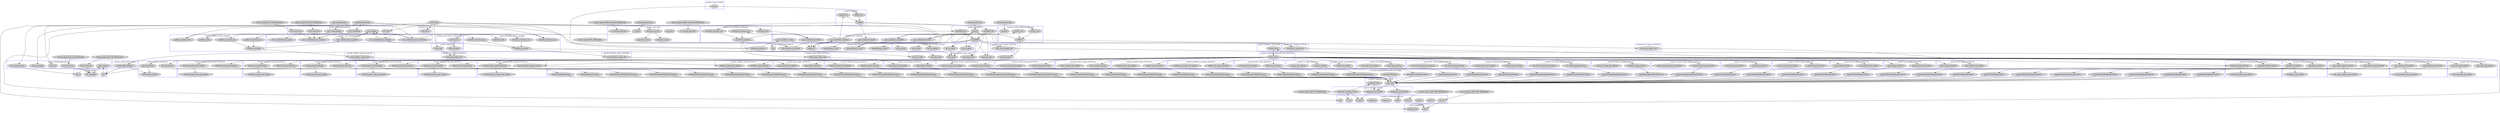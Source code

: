 digraph Tower {
    thread_signal_SPI1_IRQHandler [style=filled];
    thread_signal_DMA1_Stream2_IRQHandler [style=filled];
    thread_signal_DMA1_Stream4_IRQHandler [style=filled];
    thread_signal_I2C1_ER_IRQHandler [style=filled];
    thread_signal_I2C1_EV_IRQHandler [style=filled];
    thread_signal_I2C2_ER_IRQHandler [style=filled];
    thread_signal_I2C2_EV_IRQHandler [style=filled];
    thread_signal_CAN1_RX0_IRQHandler [style=filled];
    thread_signal_CAN1_RX1_IRQHandler [style=filled];
    thread_signal_CAN1_TX_IRQHandler [style=filled];
    thread_period_1ms [style=filled];
    thread_period_5ms [style=filled];
    thread_period_10ms [style=filled];
    thread_period_20ms [style=filled];
    thread_period_33ms [style=filled];
    thread_init [style=filled];
    subgraph  cluster_accel_output_attrProxy {
        color = blue;
        node [style=filled];
        write_accel_output_attr;
        label = "monitor accel_output_attrProxy";
    }
    subgraph  cluster_accel_output_attrServer {
        color = blue;
        node [style=filled];
        accel_output_attrGet;
        accel_output_attr_update;
        label = "monitor accel_output_attrServer";
    }
    subgraph  cluster_alt_control_debug_attrServer {
        color = blue;
        node [style=filled];
        alt_control_debug_attrGet;
        alt_control_debug_attr_update;
        label = "monitor alt_control_debug_attrServer";
    }
    subgraph  cluster_altitude_position_pid_attrServer {
        color = blue;
        node [style=filled];
        altitude_position_pid_attrGet;
        altitude_position_pid_attrSet;
        altitude_position_pid_attr_update;
        label = "monitor altitude_position_pid_attrServer";
    }
    subgraph  cluster_altitude_rate_pid_attrServer {
        color = blue;
        node [style=filled];
        altitude_rate_pid_attrGet;
        altitude_rate_pid_attrSet;
        altitude_rate_pid_attr_update;
        label = "monitor altitude_rate_pid_attrServer";
    }
    subgraph  cluster_arming_request_attrServer {
        color = blue;
        node [style=filled];
        arming_request_attrGet;
        arming_request_attrSet;
        arming_request_attr_update;
        label = "monitor arming_request_attrServer";
    }
    subgraph  cluster_arming_status_attrServer {
        color = blue;
        node [style=filled];
        arming_status_attrGet;
        arming_status_attr_update;
        label = "monitor arming_status_attrServer";
    }
    subgraph  cluster_att_control_debug_attrServer {
        color = blue;
        node [style=filled];
        att_control_debug_attrGet;
        att_control_debug_attr_update;
        label = "monitor att_control_debug_attrServer";
    }
    subgraph  cluster_att_est_sensor_fusion {
        color = blue;
        node [style=filled];
        att_est_accel;
        att_est_gyro;
        att_est_init;
        att_est_mag;
        att_est_motion;
        label = "monitor att_est_sensor_fusion";
    }
    subgraph  cluster_attitude_pitch_stab_attrServer {
        color = blue;
        node [style=filled];
        attitude_pitch_stab_attrGet;
        attitude_pitch_stab_attrSet;
        attitude_pitch_stab_attr_update;
        label = "monitor attitude_pitch_stab_attrServer";
    }
    subgraph  cluster_attitude_roll_stab_attrServer {
        color = blue;
        node [style=filled];
        attitude_roll_stab_attrGet;
        attitude_roll_stab_attrSet;
        attitude_roll_stab_attr_update;
        label = "monitor attitude_roll_stab_attrServer";
    }
    subgraph  cluster_baro_output_attrProxy {
        color = blue;
        node [style=filled];
        write_baro_output_attr;
        label = "monitor baro_output_attrProxy";
    }
    subgraph  cluster_baro_output_attrServer {
        color = blue;
        node [style=filled];
        baro_output_attrGet;
        baro_output_attr_update;
        label = "monitor baro_output_attrServer";
    }
    subgraph  cluster_battery_voltage_attrServer {
        color = blue;
        node [style=filled];
        battery_voltage_attrGet;
        battery_voltage_attr_update;
        label = "monitor battery_voltage_attrServer";
    }
    subgraph  cluster_camera_target_input_attrServer {
        color = blue;
        node [style=filled];
        camera_target_input_attrGet;
        camera_target_input_attr_update;
        label = "monitor camera_target_input_attrServer";
    }
    subgraph  cluster_can1PeripheralDriver {
        color = blue;
        node [style=filled];
        abort;
        abort_2;
        abort_3;
        init;
        request;
        request_2;
        request_3;
        rx0_irq;
        rx1_irq;
        tx_irq;
        label = "monitor can1PeripheralDriver";
    }
    subgraph  cluster_can_init {
        color = blue;
        node [style=filled];
        can_init_2;
        label = "monitor can_init";
    }
    subgraph  cluster_control_law_attrServer {
        color = blue;
        node [style=filled];
        control_law_attrGet;
        control_law_attr_update;
        label = "monitor control_law_attrServer";
    }
    subgraph  cluster_control_modes_request_attrServer {
        color = blue;
        node [style=filled];
        control_modes_request_attrGet;
        control_modes_request_attrSet;
        control_modes_request_attr_update;
        label = "monitor control_modes_request_attrServer";
    }
    subgraph  cluster_control_output_attrServer {
        color = blue;
        node [style=filled];
        control_output_attrGet;
        control_output_attr_update;
        label = "monitor control_output_attrServer";
    }
    subgraph  cluster_control_setpoint_attrServer {
        color = blue;
        node [style=filled];
        control_setpoint_attrGet;
        control_setpoint_attr_update;
        label = "monitor control_setpoint_attrServer";
    }
    subgraph  cluster_controllableVehicleConsumerOutput {
        color = blue;
        node [style=filled];
        parse_frame;
        label = "monitor controllableVehicleConsumerOutput";
    }
    subgraph  cluster_controllableVehicleProducerInput {
        color = blue;
        node [style=filled];
        accelOutputGetRespProducer;
        altControlDebugGetRespProducer;
        altitudePositionPidGetRespProducer;
        altitudePositionPidSetRespProducer;
        altitudeRatePidGetRespProducer;
        altitudeRatePidSetRespProducer;
        armingRequestGetRespProducer;
        armingRequestSetRespProducer;
        armingStatusGetRespProducer;
        attControlDebugGetRespProducer;
        attitudePitchStabGetRespProducer;
        attitudePitchStabSetRespProducer;
        attitudeRollStabGetRespProducer;
        attitudeRollStabSetRespProducer;
        baroOutputGetRespProducer;
        batteryVoltageGetRespProducer;
        cameraTargetInputGetRespProducer;
        controlLawGetRespProducer;
        controlModesRequestGetRespProducer;
        controlModesRequestSetRespProducer;
        controlOutputGetRespProducer;
        controlSetpointGetRespProducer;
        gpsOutputGetRespProducer;
        gyroOutputGetRespProducer;
        heartbeatProducer;
        lidarliteOutputGetRespProducer;
        magOutputGetRespProducer;
        motorOutputGetRespProducer;
        nominalThrottleGetRespProducer;
        nominalThrottleSetRespProducer;
        packedStatusGetRespProducer;
        px4flowIntOutputGetRespProducer;
        px4flowOutputGetRespProducer;
        px4ioStateGetRespProducer;
        rcInputGetRespProducer;
        rebootReqSetRespProducer;
        rgbLedGetRespProducer;
        rgbLedSetRespProducer;
        sensorsOutputGetRespProducer;
        throttleUiGetRespProducer;
        throttleUiSetRespProducer;
        userInputGetRespProducer;
        userInputRequestGetRespProducer;
        userInputRequestSetRespProducer;
        yawPositionPidGetRespProducer;
        yawPositionPidSetRespProducer;
        yawRatePidGetRespProducer;
        yawRatePidSetRespProducer;
        label = "monitor controllableVehicleProducerInput";
    }
    subgraph  cluster_detectMotion {
        color = blue;
        node [style=filled];
        detectMotion_2_accel;
        detectMotion_2_gyro;
        detectMotion_2_init;
        label = "monitor detectMotion";
    }
    subgraph  cluster_fragment_0x100 {
        color = blue;
        node [style=filled];
        fragment_abort_0x100;
        fragment_complete_0x100;
        fragment_req_0x100;
        label = "monitor fragment_0x100";
    }
    subgraph  cluster_fragment_blindly_0x100 {
        color = blue;
        node [style=filled];
        fragment_done;
        new_msg;
        label = "monitor fragment_blindly_0x100";
    }
    subgraph  cluster_fragment_reassembly {
        color = blue;
        node [style=filled];
        receive_msg;
        label = "monitor fragment_reassembly";
    }
    subgraph  cluster_frameBuffer {
        color = blue;
        node [style=filled];
        periodic_pop;
        push;
        label = "monitor frameBuffer";
    }
    subgraph  cluster_gps_output_attrProxy {
        color = blue;
        node [style=filled];
        write_gps_output_attr;
        label = "monitor gps_output_attrProxy";
    }
    subgraph  cluster_gps_output_attrServer {
        color = blue;
        node [style=filled];
        gps_output_attrGet;
        gps_output_attr_update;
        label = "monitor gps_output_attrServer";
    }
    subgraph  cluster_gyro_output_attrProxy {
        color = blue;
        node [style=filled];
        write_gyro_output_attr;
        label = "monitor gyro_output_attrProxy";
    }
    subgraph  cluster_gyro_output_attrServer {
        color = blue;
        node [style=filled];
        gyro_output_attrGet;
        gyro_output_attr_update;
        label = "monitor gyro_output_attrServer";
    }
    subgraph  cluster_i2c1PeripheralDriver {
        color = blue;
        node [style=filled];
        i2c1_error_irq;
        i2c1_event_irq;
        i2c1_init;
        i2c1_ready_period;
        i2c1_request;
        i2c1_watchdog;
        label = "monitor i2c1PeripheralDriver";
    }
    subgraph  cluster_i2c1_schedulerasync {
        color = blue;
        node [style=filled];
        i2c1_schedulerasync_lidarlite;
        i2c1_schedulerasync_px4flow;
        i2c1_schedulerasync_ready;
        i2c1_schedulerasync_reschedule;
        i2c1_schedulerasync_response;
        label = "monitor i2c1_schedulerasync";
    }
    subgraph  cluster_i2c2PeripheralDriver {
        color = blue;
        node [style=filled];
        i2c2_error_irq;
        i2c2_event_irq;
        i2c2_init;
        i2c2_ready_period;
        i2c2_request;
        i2c2_watchdog;
        label = "monitor i2c2PeripheralDriver";
    }
    subgraph  cluster_l3gd20Ctl {
        color = blue;
        node [style=filled];
        l3gd20;
        l3gd20_init;
        l3gd20_raw;
        label = "monitor l3gd20Ctl";
    }
    subgraph  cluster_lidarlite_output_attrProxy {
        color = blue;
        node [style=filled];
        write_lidarlite_output_attr;
        label = "monitor lidarlite_output_attrProxy";
    }
    subgraph  cluster_lidarlite_output_attrServer {
        color = blue;
        node [style=filled];
        lidarlite_output_attrGet;
        lidarlite_output_attr_update;
        label = "monitor lidarlite_output_attrServer";
    }
    subgraph  cluster_lidarlite_sensor_manager {
        color = blue;
        node [style=filled];
        lidarlite_coroutine;
        lidarlite_coroutine_init;
        lidarlite_coroutine_raw;
        lidarlite_periodic_read;
        lidarlite_ready;
        label = "monitor lidarlite_sensor_manager";
    }
    subgraph  cluster_lsm303dSensorManager {
        color = blue;
        node [style=filled];
        lsm303d_coroutine;
        lsm303d_coroutine_init;
        lsm303d_coroutine_raw;
        periodic_read;
        label = "monitor lsm303dSensorManager";
    }
    subgraph  cluster_mag_output_attrProxy {
        color = blue;
        node [style=filled];
        write_mag_output_attr;
        label = "monitor mag_output_attrProxy";
    }
    subgraph  cluster_mag_output_attrServer {
        color = blue;
        node [style=filled];
        mag_output_attrGet;
        mag_output_attr_update;
        label = "monitor mag_output_attrServer";
    }
    subgraph  cluster_motion_light_debug {
        color = blue;
        node [style=filled];
        motion_light_debug_2;
        label = "monitor motion_light_debug";
    }
    subgraph  cluster_motor_output_attrServer {
        color = blue;
        node [style=filled];
        motor_output_attrGet;
        motor_output_attr_update;
        label = "monitor motor_output_attrServer";
    }
    subgraph  cluster_mpu6kCtl {
        color = blue;
        node [style=filled];
        mpu6000;
        mpu6000_init;
        mpu6000_raw;
        period;
        label = "monitor mpu6kCtl";
    }
    subgraph  cluster_ms5611SPISensorManager {
        color = blue;
        node [style=filled];
        ms5611;
        ms5611_init;
        ms5611_raw;
        periodic;
        label = "monitor ms5611SPISensorManager";
    }
    subgraph  cluster_nominal_throttle_attrServer {
        color = blue;
        node [style=filled];
        nominal_throttle_attrGet;
        nominal_throttle_attrSet;
        nominal_throttle_attr_update;
        label = "monitor nominal_throttle_attrServer";
    }
    subgraph  cluster_packed_status_attrServer {
        color = blue;
        node [style=filled];
        packed_status_attrGet;
        packed_status_attr_update;
        label = "monitor packed_status_attrServer";
    }
    subgraph  cluster_px4flow_int_output_attrServer {
        color = blue;
        node [style=filled];
        px4flow_int_output_attrGet;
        px4flow_int_output_attr_update;
        label = "monitor px4flow_int_output_attrServer";
    }
    subgraph  cluster_px4flow_output_attrProxy {
        color = blue;
        node [style=filled];
        write_px4flow_output_attr;
        label = "monitor px4flow_output_attrProxy";
    }
    subgraph  cluster_px4flow_output_attrServer {
        color = blue;
        node [style=filled];
        px4flow_output_attrGet;
        px4flow_output_attr_update;
        label = "monitor px4flow_output_attrServer";
    }
    subgraph  cluster_px4flow_sensor_manager {
        color = blue;
        node [style=filled];
        px4flow_coroutine;
        px4flow_coroutine_init;
        px4flow_coroutine_raw;
        px4flow_periodic_read;
        px4flow_ready;
        label = "monitor px4flow_sensor_manager";
    }
    subgraph  cluster_px4io_state_attrServer {
        color = blue;
        node [style=filled];
        px4io_state_attrGet;
        px4io_state_attr_update;
        label = "monitor px4io_state_attrServer";
    }
    subgraph  cluster_rc_input_attrServer {
        color = blue;
        node [style=filled];
        rc_input_attrGet;
        rc_input_attr_update;
        label = "monitor rc_input_attrServer";
    }
    subgraph  cluster_reboot_req_attrServer {
        color = blue;
        node [style=filled];
        reboot_req_attrSet;
        label = "monitor reboot_req_attrServer";
    }
    subgraph  cluster_rgb_led_attrServer {
        color = blue;
        node [style=filled];
        rgb_led_attrGet;
        rgb_led_attrSet;
        rgb_led_attr_update;
        label = "monitor rgb_led_attrServer";
    }
    subgraph  cluster_rgbled {
        color = blue;
        node [style=filled];
        i2c_response;
        init_3;
        set;
        label = "monitor rgbled";
    }
    subgraph  cluster_sensor_enable {
        color = blue;
        node [style=filled];
        init_2;
        label = "monitor sensor_enable";
    }
    subgraph  cluster_sensor_fusion_proxy {
        color = blue;
        node [style=filled];
        new_state;
        save_last_accel;
        save_last_baro;
        save_last_gyro;
        save_last_lidar;
        save_last_mag;
        label = "monitor sensor_fusion_proxy";
    }
    subgraph  cluster_sensors_output_attrServer {
        color = blue;
        node [style=filled];
        sensors_output_attrGet;
        sensors_output_attr_update;
        label = "monitor sensors_output_attrServer";
    }
    subgraph  cluster_spi1PeripheralDriver {
        color = blue;
        node [style=filled];
        initialize_hardware;
        irq;
        request_4;
        spi_shutdown_watchdog;
        label = "monitor spi1PeripheralDriver";
    }
    subgraph  cluster_spi1_scheduler {
        color = blue;
        node [style=filled];
        spi1_scheduler_l3gd20;
        spi1_scheduler_lsm303d;
        spi1_scheduler_mpu6000;
        spi1_scheduler_ms5611;
        spi1_scheduler_ready;
        spi1_scheduler_response;
        label = "monitor spi1_scheduler";
    }
    subgraph  cluster_throttle_ui_attrServer {
        color = blue;
        node [style=filled];
        throttle_ui_attrGet;
        throttle_ui_attrSet;
        throttle_ui_attr_update;
        label = "monitor throttle_ui_attrServer";
    }
    subgraph  cluster_uart4_dma_rx_byte_shim {
        color = blue;
        node [style=filled];
        uart4_buf_rx;
        label = "monitor uart4_dma_rx_byte_shim";
    }
    subgraph  cluster_uart_dma {
        color = blue;
        node [style=filled];
        dmauart_hw_init;
        dmauart_rx_init;
        dmauart_tx_init;
        req_chan;
        rx_flush;
        rx_stream_interrupt;
        tx_stream_interrupt;
        label = "monitor uart_dma";
    }
    subgraph  cluster_ubloxGPS {
        color = blue;
        node [style=filled];
        ublox_init;
        ublox_istream;
        label = "monitor ubloxGPS";
    }
    subgraph  cluster_user_input_attrServer {
        color = blue;
        node [style=filled];
        user_input_attrGet;
        user_input_attr_update;
        label = "monitor user_input_attrServer";
    }
    subgraph  cluster_user_input_request_attrServer {
        color = blue;
        node [style=filled];
        user_input_request_attrGet;
        user_input_request_attrSet;
        user_input_request_attr_update;
        label = "monitor user_input_request_attrServer";
    }
    subgraph  cluster_yaw_position_pid_attrServer {
        color = blue;
        node [style=filled];
        yaw_position_pid_attrGet;
        yaw_position_pid_attrSet;
        yaw_position_pid_attr_update;
        label = "monitor yaw_position_pid_attrServer";
    }
    subgraph  cluster_yaw_rate_pid_attrServer {
        color = blue;
        node [style=filled];
        yaw_rate_pid_attrGet;
        yaw_rate_pid_attrSet;
        yaw_rate_pid_attr_update;
        label = "monitor yaw_rate_pid_attrServer";
    }
    thread_signal_SPI1_IRQHandler -> irq;
    thread_signal_DMA1_Stream2_IRQHandler -> rx_stream_interrupt;
    thread_signal_DMA1_Stream4_IRQHandler -> tx_stream_interrupt;
    thread_signal_I2C1_ER_IRQHandler -> i2c1_error_irq;
    thread_signal_I2C1_EV_IRQHandler -> i2c1_event_irq;
    thread_signal_I2C2_ER_IRQHandler -> i2c2_error_irq;
    thread_signal_I2C2_EV_IRQHandler -> i2c2_event_irq;
    thread_signal_CAN1_RX0_IRQHandler -> rx0_irq;
    thread_signal_CAN1_RX1_IRQHandler -> rx1_irq;
    thread_signal_CAN1_TX_IRQHandler -> tx_irq;
    thread_period_1ms -> periodic_pop;
    thread_period_1ms -> spi_shutdown_watchdog;
    thread_period_1ms -> i2c1_ready_period;
    thread_period_1ms -> i2c1_schedulerasync_reschedule;
    thread_period_1ms -> i2c2_ready_period;
    thread_period_5ms -> period;
    thread_period_10ms -> periodic;
    thread_period_20ms -> periodic_read;
    thread_period_20ms -> i2c1_watchdog;
    thread_period_20ms -> lidarlite_periodic_read;
    thread_period_20ms -> px4flow_periodic_read;
    thread_period_20ms -> i2c2_watchdog;
    thread_period_33ms -> rx_flush;
    thread_init -> init;
    thread_init -> can_init_2;
    thread_init -> ublox_init;
    thread_init -> initialize_hardware;
    thread_init -> i2c1_init;
    thread_init -> detectMotion_2_init;
    thread_init -> att_est_init;
    thread_init -> dmauart_hw_init;
    thread_init -> i2c2_init;
    write_accel_output_attr -> accel_output_attr_update;
    accel_output_attrGet -> accelOutputGetRespProducer;
    alt_control_debug_attrGet -> altControlDebugGetRespProducer;
    altitude_position_pid_attrGet -> altitudePositionPidGetRespProducer;
    altitude_position_pid_attrSet -> altitude_position_pid_attr_update;
    altitude_position_pid_attrSet -> altitudePositionPidSetRespProducer;
    altitude_rate_pid_attrGet -> altitudeRatePidGetRespProducer;
    altitude_rate_pid_attrSet -> altitude_rate_pid_attr_update;
    altitude_rate_pid_attrSet -> altitudeRatePidSetRespProducer;
    arming_request_attrGet -> armingRequestGetRespProducer;
    arming_request_attrSet -> arming_request_attr_update;
    arming_request_attrSet -> armingRequestSetRespProducer;
    arming_status_attrGet -> armingStatusGetRespProducer;
    att_control_debug_attrGet -> attControlDebugGetRespProducer;
    att_est_accel -> new_state;
    att_est_gyro -> new_state;
    att_est_mag -> new_state;
    attitude_pitch_stab_attrGet -> attitudePitchStabGetRespProducer;
    attitude_pitch_stab_attrSet -> attitude_pitch_stab_attr_update;
    attitude_pitch_stab_attrSet -> attitudePitchStabSetRespProducer;
    attitude_roll_stab_attrGet -> attitudeRollStabGetRespProducer;
    attitude_roll_stab_attrSet -> attitude_roll_stab_attr_update;
    attitude_roll_stab_attrSet -> attitudeRollStabSetRespProducer;
    write_baro_output_attr -> baro_output_attr_update;
    baro_output_attrGet -> baroOutputGetRespProducer;
    battery_voltage_attrGet -> batteryVoltageGetRespProducer;
    camera_target_input_attrGet -> cameraTargetInputGetRespProducer;
    rx0_irq -> push;
    rx1_irq -> push;
    tx_irq -> fragment_complete_0x100;
    control_law_attrGet -> controlLawGetRespProducer;
    control_modes_request_attrGet -> controlModesRequestGetRespProducer;
    control_modes_request_attrSet -> control_modes_request_attr_update;
    control_modes_request_attrSet -> controlModesRequestSetRespProducer;
    control_output_attrGet -> controlOutputGetRespProducer;
    control_setpoint_attrGet -> controlSetpointGetRespProducer;
    parse_frame -> reboot_req_attrSet;
    parse_frame -> nominal_throttle_attrSet;
    parse_frame -> nominal_throttle_attrGet;
    parse_frame -> altitude_rate_pid_attrSet;
    parse_frame -> altitude_rate_pid_attrGet;
    parse_frame -> altitude_position_pid_attrSet;
    parse_frame -> altitude_position_pid_attrGet;
    parse_frame -> throttle_ui_attrSet;
    parse_frame -> throttle_ui_attrGet;
    parse_frame -> attitude_roll_stab_attrSet;
    parse_frame -> attitude_roll_stab_attrGet;
    parse_frame -> attitude_pitch_stab_attrSet;
    parse_frame -> attitude_pitch_stab_attrGet;
    parse_frame -> yaw_rate_pid_attrSet;
    parse_frame -> yaw_rate_pid_attrGet;
    parse_frame -> yaw_position_pid_attrSet;
    parse_frame -> yaw_position_pid_attrGet;
    parse_frame -> arming_request_attrSet;
    parse_frame -> arming_request_attrGet;
    parse_frame -> control_modes_request_attrSet;
    parse_frame -> control_modes_request_attrGet;
    parse_frame -> user_input_request_attrSet;
    parse_frame -> user_input_request_attrGet;
    parse_frame -> rgb_led_attrSet;
    parse_frame -> rgb_led_attrGet;
    parse_frame -> camera_target_input_attrGet;
    parse_frame -> packed_status_attrGet;
    parse_frame -> control_law_attrGet;
    parse_frame -> rc_input_attrGet;
    parse_frame -> user_input_attrGet;
    parse_frame -> sensors_output_attrGet;
    parse_frame -> gyro_output_attrGet;
    parse_frame -> accel_output_attrGet;
    parse_frame -> baro_output_attrGet;
    parse_frame -> lidarlite_output_attrGet;
    parse_frame -> mag_output_attrGet;
    parse_frame -> px4flow_int_output_attrGet;
    parse_frame -> px4flow_output_attrGet;
    parse_frame -> gps_output_attrGet;
    parse_frame -> control_setpoint_attrGet;
    parse_frame -> control_output_attrGet;
    parse_frame -> motor_output_attrGet;
    parse_frame -> att_control_debug_attrGet;
    parse_frame -> alt_control_debug_attrGet;
    parse_frame -> px4io_state_attrGet;
    parse_frame -> arming_status_attrGet;
    parse_frame -> battery_voltage_attrGet;
    accelOutputGetRespProducer -> new_msg;
    altControlDebugGetRespProducer -> new_msg;
    altitudePositionPidGetRespProducer -> new_msg;
    altitudePositionPidSetRespProducer -> new_msg;
    altitudeRatePidGetRespProducer -> new_msg;
    altitudeRatePidSetRespProducer -> new_msg;
    armingRequestGetRespProducer -> new_msg;
    armingRequestSetRespProducer -> new_msg;
    armingStatusGetRespProducer -> new_msg;
    attControlDebugGetRespProducer -> new_msg;
    attitudePitchStabGetRespProducer -> new_msg;
    attitudePitchStabSetRespProducer -> new_msg;
    attitudeRollStabGetRespProducer -> new_msg;
    attitudeRollStabSetRespProducer -> new_msg;
    baroOutputGetRespProducer -> new_msg;
    batteryVoltageGetRespProducer -> new_msg;
    cameraTargetInputGetRespProducer -> new_msg;
    controlLawGetRespProducer -> new_msg;
    controlModesRequestGetRespProducer -> new_msg;
    controlModesRequestSetRespProducer -> new_msg;
    controlOutputGetRespProducer -> new_msg;
    controlSetpointGetRespProducer -> new_msg;
    gpsOutputGetRespProducer -> new_msg;
    gyroOutputGetRespProducer -> new_msg;
    heartbeatProducer -> new_msg;
    lidarliteOutputGetRespProducer -> new_msg;
    magOutputGetRespProducer -> new_msg;
    motorOutputGetRespProducer -> new_msg;
    nominalThrottleGetRespProducer -> new_msg;
    nominalThrottleSetRespProducer -> new_msg;
    packedStatusGetRespProducer -> new_msg;
    px4flowIntOutputGetRespProducer -> new_msg;
    px4flowOutputGetRespProducer -> new_msg;
    px4ioStateGetRespProducer -> new_msg;
    rcInputGetRespProducer -> new_msg;
    rebootReqSetRespProducer -> new_msg;
    rgbLedGetRespProducer -> new_msg;
    rgbLedSetRespProducer -> new_msg;
    sensorsOutputGetRespProducer -> new_msg;
    throttleUiGetRespProducer -> new_msg;
    throttleUiSetRespProducer -> new_msg;
    userInputGetRespProducer -> new_msg;
    userInputRequestGetRespProducer -> new_msg;
    userInputRequestSetRespProducer -> new_msg;
    yawPositionPidGetRespProducer -> new_msg;
    yawPositionPidSetRespProducer -> new_msg;
    yawRatePidGetRespProducer -> new_msg;
    yawRatePidSetRespProducer -> new_msg;
    detectMotion_2_accel -> motion_light_debug_2;
    detectMotion_2_accel -> att_est_motion;
    fragment_abort_0x100 -> abort;
    fragment_complete_0x100 -> request;
    fragment_complete_0x100 -> fragment_done;
    fragment_req_0x100 -> request;
    fragment_done -> fragment_req_0x100;
    new_msg -> fragment_req_0x100;
    new_msg -> fragment_abort_0x100;
    receive_msg -> parse_frame;
    periodic_pop -> receive_msg;
    write_gps_output_attr -> gps_output_attr_update;
    gps_output_attrGet -> gpsOutputGetRespProducer;
    write_gyro_output_attr -> gyro_output_attr_update;
    gyro_output_attrGet -> gyroOutputGetRespProducer;
    i2c1_error_irq -> i2c1_schedulerasync_response;
    i2c1_event_irq -> i2c1_schedulerasync_response;
    i2c1_ready_period -> lidarlite_coroutine_init;
    i2c1_ready_period -> lidarlite_ready;
    i2c1_ready_period -> px4flow_coroutine_init;
    i2c1_ready_period -> px4flow_ready;
    i2c1_ready_period -> i2c1_schedulerasync_ready;
    i2c1_request -> i2c1_schedulerasync_response;
    i2c1_watchdog -> i2c1_schedulerasync_response;
    i2c1_schedulerasync_lidarlite -> i2c1_request;
    i2c1_schedulerasync_px4flow -> i2c1_request;
    i2c1_schedulerasync_reschedule -> i2c1_request;
    i2c1_schedulerasync_reschedule -> lidarlite_coroutine_raw;
    i2c1_schedulerasync_reschedule -> px4flow_coroutine_raw;
    i2c2_error_irq -> i2c_response;
    i2c2_event_irq -> i2c_response;
    i2c2_ready_period -> init_3;
    i2c2_request -> i2c_response;
    i2c2_watchdog -> i2c_response;
    l3gd20 -> spi1_scheduler_l3gd20;
    l3gd20 -> mpu6000_init;
    l3gd20 -> lsm303d_coroutine_init;
    l3gd20 -> ms5611_init;
    l3gd20_init -> l3gd20;
    l3gd20_raw -> l3gd20;
    write_lidarlite_output_attr -> lidarlite_output_attr_update;
    lidarlite_output_attrGet -> lidarliteOutputGetRespProducer;
    lidarlite_coroutine -> i2c1_schedulerasync_lidarlite;
    lidarlite_coroutine -> write_lidarlite_output_attr;
    lidarlite_coroutine -> save_last_lidar;
    lidarlite_coroutine_init -> lidarlite_coroutine;
    lidarlite_coroutine_raw -> lidarlite_coroutine;
    lidarlite_periodic_read -> i2c1_schedulerasync_lidarlite;
    lsm303d_coroutine -> spi1_scheduler_lsm303d;
    lsm303d_coroutine -> write_mag_output_attr;
    lsm303d_coroutine -> att_est_mag;
    lsm303d_coroutine -> save_last_mag;
    lsm303d_coroutine_init -> lsm303d_coroutine;
    lsm303d_coroutine_raw -> lsm303d_coroutine;
    periodic_read -> spi1_scheduler_lsm303d;
    write_mag_output_attr -> mag_output_attr_update;
    mag_output_attrGet -> magOutputGetRespProducer;
    motion_light_debug_2 -> rgb_led_attr_update;
    motion_light_debug_2 -> set;
    motor_output_attrGet -> motorOutputGetRespProducer;
    mpu6000 -> spi1_scheduler_mpu6000;
    mpu6000 -> detectMotion_2_gyro;
    mpu6000 -> write_gyro_output_attr;
    mpu6000 -> att_est_gyro;
    mpu6000 -> save_last_gyro;
    mpu6000 -> detectMotion_2_accel;
    mpu6000 -> write_accel_output_attr;
    mpu6000 -> att_est_accel;
    mpu6000 -> save_last_accel;
    mpu6000_init -> mpu6000;
    mpu6000_raw -> mpu6000;
    period -> spi1_scheduler_mpu6000;
    period -> detectMotion_2_gyro;
    period -> write_gyro_output_attr;
    period -> att_est_gyro;
    period -> save_last_gyro;
    period -> detectMotion_2_accel;
    period -> write_accel_output_attr;
    period -> att_est_accel;
    period -> save_last_accel;
    ms5611 -> spi1_scheduler_ms5611;
    ms5611 -> write_baro_output_attr;
    ms5611 -> save_last_baro;
    ms5611_init -> ms5611;
    ms5611_raw -> ms5611;
    periodic -> spi1_scheduler_ms5611;
    nominal_throttle_attrGet -> nominalThrottleGetRespProducer;
    nominal_throttle_attrSet -> nominal_throttle_attr_update;
    nominal_throttle_attrSet -> nominalThrottleSetRespProducer;
    packed_status_attrGet -> packedStatusGetRespProducer;
    px4flow_int_output_attrGet -> px4flowIntOutputGetRespProducer;
    write_px4flow_output_attr -> px4flow_output_attr_update;
    px4flow_output_attrGet -> px4flowOutputGetRespProducer;
    px4flow_coroutine -> i2c1_schedulerasync_px4flow;
    px4flow_coroutine -> write_px4flow_output_attr;
    px4flow_coroutine_init -> px4flow_coroutine;
    px4flow_coroutine_raw -> px4flow_coroutine;
    px4flow_periodic_read -> i2c1_schedulerasync_px4flow;
    px4io_state_attrGet -> px4ioStateGetRespProducer;
    rc_input_attrGet -> rcInputGetRespProducer;
    reboot_req_attrSet -> rebootReqSetRespProducer;
    rgb_led_attrGet -> rgbLedGetRespProducer;
    rgb_led_attrSet -> rgb_led_attr_update;
    rgb_led_attrSet -> set;
    rgb_led_attrSet -> rgbLedSetRespProducer;
    init_3 -> i2c2_request;
    set -> i2c2_request;
    init_2 -> l3gd20_init;
    new_state -> sensors_output_attr_update;
    sensors_output_attrGet -> sensorsOutputGetRespProducer;
    initialize_hardware -> init_2;
    initialize_hardware -> spi1_scheduler_ready;
    spi_shutdown_watchdog -> spi1_scheduler_response;
    spi1_scheduler_l3gd20 -> request_4;
    spi1_scheduler_lsm303d -> request_4;
    spi1_scheduler_mpu6000 -> request_4;
    spi1_scheduler_ms5611 -> request_4;
    spi1_scheduler_ready -> request_4;
    spi1_scheduler_response -> request_4;
    spi1_scheduler_response -> mpu6000_raw;
    spi1_scheduler_response -> lsm303d_coroutine_raw;
    spi1_scheduler_response -> ms5611_raw;
    spi1_scheduler_response -> l3gd20_raw;
    throttle_ui_attrGet -> throttleUiGetRespProducer;
    throttle_ui_attrSet -> throttle_ui_attr_update;
    throttle_ui_attrSet -> throttleUiSetRespProducer;
    uart4_buf_rx -> ublox_istream;
    dmauart_hw_init -> dmauart_tx_init;
    dmauart_hw_init -> dmauart_rx_init;
    rx_flush -> uart4_buf_rx;
    ublox_init -> write_gps_output_attr;
    ublox_istream -> write_gps_output_attr;
    user_input_attrGet -> userInputGetRespProducer;
    user_input_request_attrGet -> userInputRequestGetRespProducer;
    user_input_request_attrSet -> user_input_request_attr_update;
    user_input_request_attrSet -> userInputRequestSetRespProducer;
    yaw_position_pid_attrGet -> yawPositionPidGetRespProducer;
    yaw_position_pid_attrSet -> yaw_position_pid_attr_update;
    yaw_position_pid_attrSet -> yawPositionPidSetRespProducer;
    yaw_rate_pid_attrGet -> yawRatePidGetRespProducer;
    yaw_rate_pid_attrSet -> yaw_rate_pid_attr_update;
    yaw_rate_pid_attrSet -> yawRatePidSetRespProducer;
}